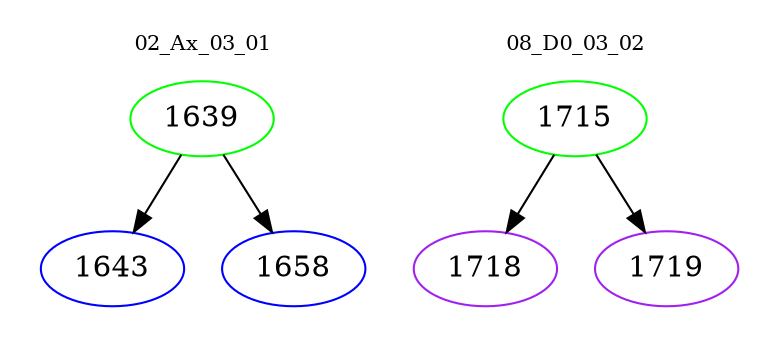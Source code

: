 digraph{
subgraph cluster_0 {
color = white
label = "02_Ax_03_01";
fontsize=10;
T0_1639 [label="1639", color="green"]
T0_1639 -> T0_1643 [color="black"]
T0_1643 [label="1643", color="blue"]
T0_1639 -> T0_1658 [color="black"]
T0_1658 [label="1658", color="blue"]
}
subgraph cluster_1 {
color = white
label = "08_D0_03_02";
fontsize=10;
T1_1715 [label="1715", color="green"]
T1_1715 -> T1_1718 [color="black"]
T1_1718 [label="1718", color="purple"]
T1_1715 -> T1_1719 [color="black"]
T1_1719 [label="1719", color="purple"]
}
}
